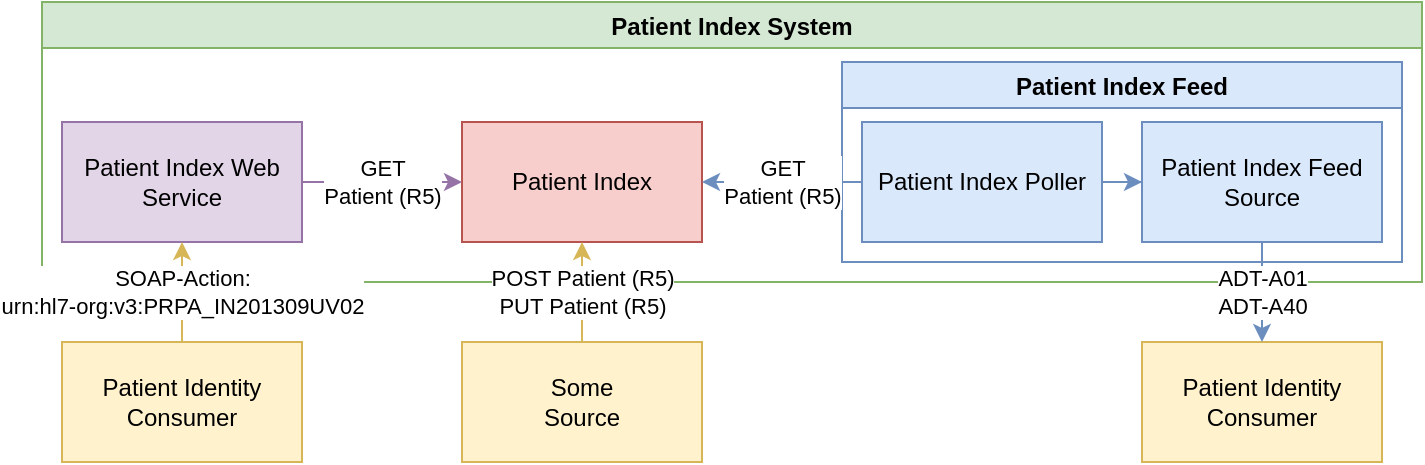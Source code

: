 <mxfile version="20.3.0" type="device"><diagram id="4lip9W9NUIuT7ASzpVJO" name="Page-1"><mxGraphModel dx="868" dy="568" grid="1" gridSize="10" guides="1" tooltips="1" connect="1" arrows="1" fold="1" page="0" pageScale="1" pageWidth="850" pageHeight="1100" math="0" shadow="0"><root><mxCell id="0"/><mxCell id="1" parent="0"/><mxCell id="p_9lFd4VOIi0600EmW7s-1" value="Patient Index System" style="swimlane;fillColor=#d5e8d4;strokeColor=#82b366;" parent="1" vertex="1"><mxGeometry x="80" width="690" height="140" as="geometry"/></mxCell><mxCell id="p_9lFd4VOIi0600EmW7s-2" value="Patient Index" style="rounded=0;whiteSpace=wrap;html=1;fillColor=#f8cecc;strokeColor=#b85450;" parent="p_9lFd4VOIi0600EmW7s-1" vertex="1"><mxGeometry x="210" y="60" width="120" height="60" as="geometry"/></mxCell><mxCell id="p_9lFd4VOIi0600EmW7s-7" value="GET&lt;br&gt;Patient (R5)" style="edgeStyle=orthogonalEdgeStyle;rounded=0;orthogonalLoop=1;jettySize=auto;html=1;fillColor=#e1d5e7;strokeColor=#9673a6;" parent="p_9lFd4VOIi0600EmW7s-1" source="p_9lFd4VOIi0600EmW7s-3" target="p_9lFd4VOIi0600EmW7s-2" edge="1"><mxGeometry relative="1" as="geometry"/></mxCell><mxCell id="p_9lFd4VOIi0600EmW7s-3" value="Patient Index Web Service" style="rounded=0;whiteSpace=wrap;html=1;fillColor=#e1d5e7;strokeColor=#9673a6;" parent="p_9lFd4VOIi0600EmW7s-1" vertex="1"><mxGeometry x="10" y="60" width="120" height="60" as="geometry"/></mxCell><mxCell id="p_9lFd4VOIi0600EmW7s-4" value="Patient Index Feed" style="swimlane;fillColor=#dae8fc;strokeColor=#6c8ebf;" parent="p_9lFd4VOIi0600EmW7s-1" vertex="1"><mxGeometry x="400" y="30" width="280" height="100" as="geometry"/></mxCell><mxCell id="p_9lFd4VOIi0600EmW7s-9" style="edgeStyle=orthogonalEdgeStyle;rounded=0;orthogonalLoop=1;jettySize=auto;html=1;fillColor=#dae8fc;strokeColor=#6c8ebf;" parent="p_9lFd4VOIi0600EmW7s-4" source="p_9lFd4VOIi0600EmW7s-5" target="p_9lFd4VOIi0600EmW7s-6" edge="1"><mxGeometry relative="1" as="geometry"/></mxCell><mxCell id="p_9lFd4VOIi0600EmW7s-5" value="Patient Index Poller" style="rounded=0;whiteSpace=wrap;html=1;fillColor=#dae8fc;strokeColor=#6c8ebf;" parent="p_9lFd4VOIi0600EmW7s-4" vertex="1"><mxGeometry x="10" y="30" width="120" height="60" as="geometry"/></mxCell><mxCell id="p_9lFd4VOIi0600EmW7s-6" value="Patient Index Feed Source" style="rounded=0;whiteSpace=wrap;html=1;fillColor=#dae8fc;strokeColor=#6c8ebf;" parent="p_9lFd4VOIi0600EmW7s-4" vertex="1"><mxGeometry x="150" y="30" width="120" height="60" as="geometry"/></mxCell><mxCell id="p_9lFd4VOIi0600EmW7s-8" value="GET&lt;br&gt;Patient (R5)" style="edgeStyle=orthogonalEdgeStyle;rounded=0;orthogonalLoop=1;jettySize=auto;html=1;fillColor=#dae8fc;strokeColor=#6c8ebf;" parent="p_9lFd4VOIi0600EmW7s-1" source="p_9lFd4VOIi0600EmW7s-5" target="p_9lFd4VOIi0600EmW7s-2" edge="1"><mxGeometry relative="1" as="geometry"/></mxCell><mxCell id="p_9lFd4VOIi0600EmW7s-11" value="POST Patient (R5)&lt;br&gt;PUT Patient (R5)" style="edgeStyle=orthogonalEdgeStyle;rounded=0;orthogonalLoop=1;jettySize=auto;html=1;fillColor=#fff2cc;strokeColor=#d6b656;" parent="1" source="p_9lFd4VOIi0600EmW7s-10" target="p_9lFd4VOIi0600EmW7s-2" edge="1"><mxGeometry relative="1" as="geometry"/></mxCell><mxCell id="p_9lFd4VOIi0600EmW7s-10" value="Some&lt;br&gt;Source" style="rounded=0;whiteSpace=wrap;html=1;fillColor=#fff2cc;strokeColor=#d6b656;" parent="1" vertex="1"><mxGeometry x="290" y="170" width="120" height="60" as="geometry"/></mxCell><mxCell id="p_9lFd4VOIi0600EmW7s-13" value="SOAP-Action:&lt;br&gt;urn:hl7-org:v3:PRPA_IN201309UV02" style="edgeStyle=orthogonalEdgeStyle;rounded=0;orthogonalLoop=1;jettySize=auto;html=1;fillColor=#fff2cc;strokeColor=#d6b656;" parent="1" source="p_9lFd4VOIi0600EmW7s-12" target="p_9lFd4VOIi0600EmW7s-3" edge="1"><mxGeometry relative="1" as="geometry"/></mxCell><mxCell id="p_9lFd4VOIi0600EmW7s-12" value="Patient Identity Consumer" style="rounded=0;whiteSpace=wrap;html=1;fillColor=#fff2cc;strokeColor=#d6b656;" parent="1" vertex="1"><mxGeometry x="90" y="170" width="120" height="60" as="geometry"/></mxCell><mxCell id="p_9lFd4VOIi0600EmW7s-14" value="Patient Identity Consumer" style="rounded=0;whiteSpace=wrap;html=1;fillColor=#fff2cc;strokeColor=#d6b656;" parent="1" vertex="1"><mxGeometry x="630" y="170" width="120" height="60" as="geometry"/></mxCell><mxCell id="p_9lFd4VOIi0600EmW7s-15" value="ADT-A01&lt;br&gt;ADT-A40" style="edgeStyle=orthogonalEdgeStyle;rounded=0;orthogonalLoop=1;jettySize=auto;html=1;fillColor=#dae8fc;strokeColor=#6c8ebf;" parent="1" source="p_9lFd4VOIi0600EmW7s-6" target="p_9lFd4VOIi0600EmW7s-14" edge="1"><mxGeometry relative="1" as="geometry"/></mxCell></root></mxGraphModel></diagram></mxfile>